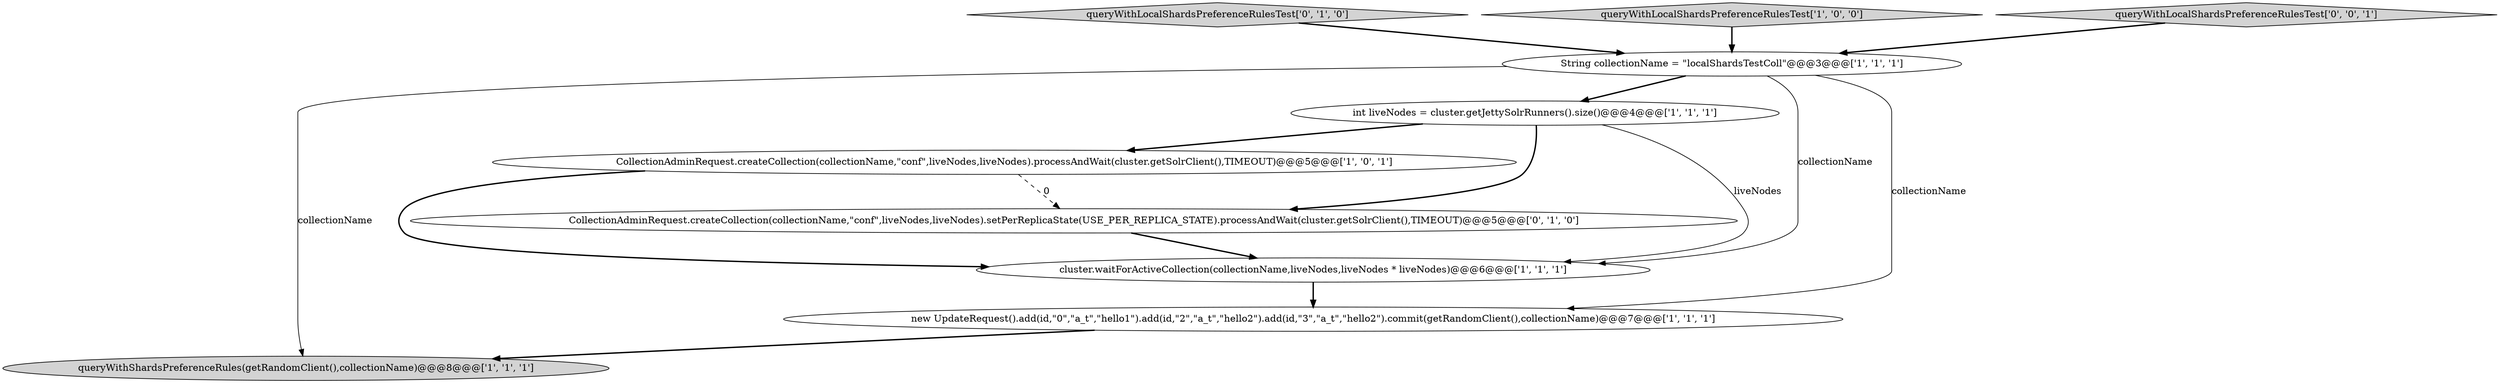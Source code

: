 digraph {
5 [style = filled, label = "queryWithShardsPreferenceRules(getRandomClient(),collectionName)@@@8@@@['1', '1', '1']", fillcolor = lightgray, shape = ellipse image = "AAA0AAABBB1BBB"];
6 [style = filled, label = "CollectionAdminRequest.createCollection(collectionName,\"conf\",liveNodes,liveNodes).processAndWait(cluster.getSolrClient(),TIMEOUT)@@@5@@@['1', '0', '1']", fillcolor = white, shape = ellipse image = "AAA0AAABBB1BBB"];
2 [style = filled, label = "cluster.waitForActiveCollection(collectionName,liveNodes,liveNodes * liveNodes)@@@6@@@['1', '1', '1']", fillcolor = white, shape = ellipse image = "AAA0AAABBB1BBB"];
1 [style = filled, label = "int liveNodes = cluster.getJettySolrRunners().size()@@@4@@@['1', '1', '1']", fillcolor = white, shape = ellipse image = "AAA0AAABBB1BBB"];
0 [style = filled, label = "String collectionName = \"localShardsTestColl\"@@@3@@@['1', '1', '1']", fillcolor = white, shape = ellipse image = "AAA0AAABBB1BBB"];
7 [style = filled, label = "queryWithLocalShardsPreferenceRulesTest['0', '1', '0']", fillcolor = lightgray, shape = diamond image = "AAA0AAABBB2BBB"];
8 [style = filled, label = "CollectionAdminRequest.createCollection(collectionName,\"conf\",liveNodes,liveNodes).setPerReplicaState(USE_PER_REPLICA_STATE).processAndWait(cluster.getSolrClient(),TIMEOUT)@@@5@@@['0', '1', '0']", fillcolor = white, shape = ellipse image = "AAA1AAABBB2BBB"];
3 [style = filled, label = "queryWithLocalShardsPreferenceRulesTest['1', '0', '0']", fillcolor = lightgray, shape = diamond image = "AAA0AAABBB1BBB"];
9 [style = filled, label = "queryWithLocalShardsPreferenceRulesTest['0', '0', '1']", fillcolor = lightgray, shape = diamond image = "AAA0AAABBB3BBB"];
4 [style = filled, label = "new UpdateRequest().add(id,\"0\",\"a_t\",\"hello1\").add(id,\"2\",\"a_t\",\"hello2\").add(id,\"3\",\"a_t\",\"hello2\").commit(getRandomClient(),collectionName)@@@7@@@['1', '1', '1']", fillcolor = white, shape = ellipse image = "AAA0AAABBB1BBB"];
1->2 [style = solid, label="liveNodes"];
4->5 [style = bold, label=""];
1->8 [style = bold, label=""];
8->2 [style = bold, label=""];
0->4 [style = solid, label="collectionName"];
0->5 [style = solid, label="collectionName"];
2->4 [style = bold, label=""];
9->0 [style = bold, label=""];
3->0 [style = bold, label=""];
6->8 [style = dashed, label="0"];
1->6 [style = bold, label=""];
7->0 [style = bold, label=""];
0->1 [style = bold, label=""];
6->2 [style = bold, label=""];
0->2 [style = solid, label="collectionName"];
}
